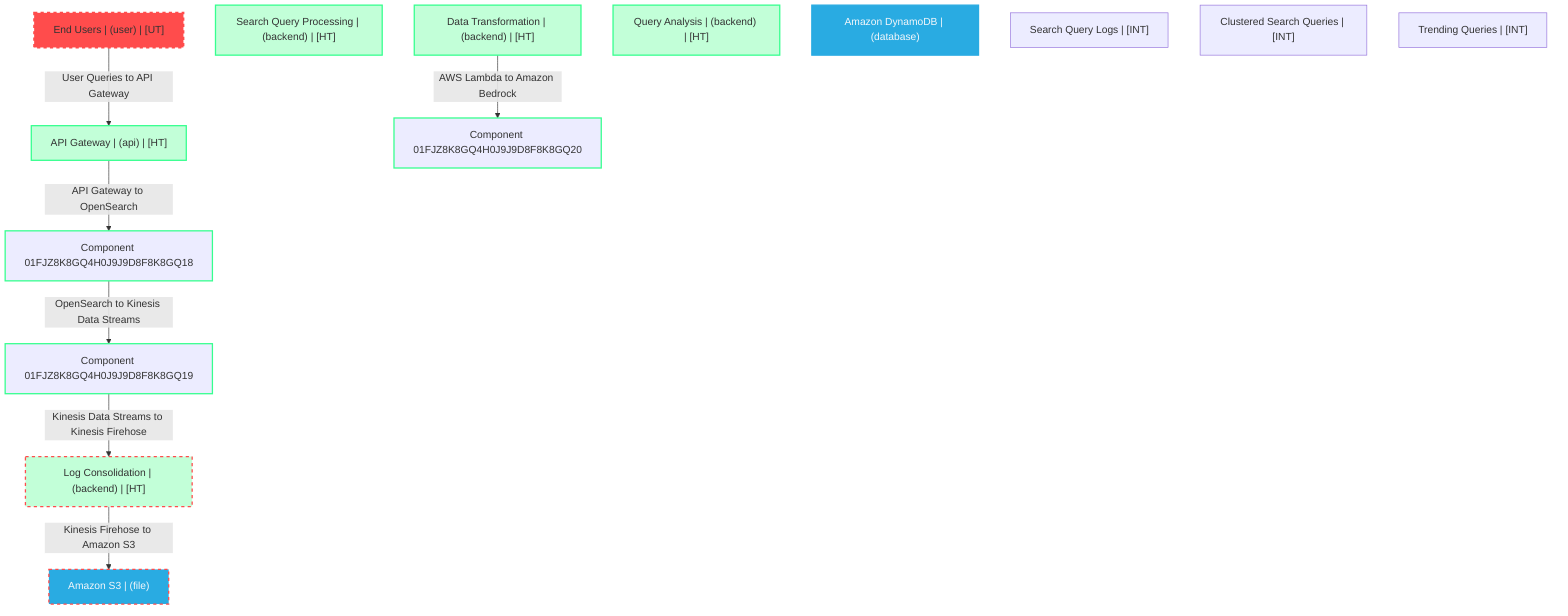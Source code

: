graph TB
  node_01FJZ8K8GQ4H0J9J9D8F8K8GQ15["End Users | (user) | [UT]"]:::untrusted
  node_01FJZ8K8GQ4H0J9J9D8F8K8GQ8["API Gateway | (api) | [HT]"]:::highTrust
  node_01FJZ8K8GQ4H0J9J9D8F8K8GQ9["Search Query Processing | (backend) | [HT]"]:::highTrust
  node_01FJZ8K8GQ4H0J9J9D8F8K8GQ10["Log Consolidation | (backend) | [HT]"]:::highTrust
  node_01FJZ8K8GQ4H0J9J9D8F8K8GQ11["Data Transformation | (backend) | [HT]"]:::highTrust
  node_01FJZ8K8GQ4H0J9J9D8F8K8GQ12["Query Analysis | (backend) | [HT]"]:::highTrust
  node_01FJZ8K8GQ4H0J9J9D8F8K8GQ13["Amazon S3 | (file)"]:::dataStore
  node_01FJZ8K8GQ4H0J9J9D8F8K8GQ14["Amazon DynamoDB | (database)"]:::dataStore
  node_01FJZ8K8GQ4H0J9J9D8F8K8GQ5["Search Query Logs | [INT]"]:::dataAsset,internal
  node_01FJZ8K8GQ4H0J9J9D8F8K8GQ6["Clustered Search Queries | [INT]"]:::dataAsset,internal
  node_01FJZ8K8GQ4H0J9J9D8F8K8GQ7["Trending Queries | [INT]"]:::dataAsset,internal
  node_01FJZ8K8GQ4H0J9J9D8F8K8GQ19["Component 01FJZ8K8GQ4H0J9J9D8F8K8GQ19"]:::process,untrusted
  node_01FJZ8K8GQ4H0J9J9D8F8K8GQ18["Component 01FJZ8K8GQ4H0J9J9D8F8K8GQ18"]:::process,untrusted
  node_01FJZ8K8GQ4H0J9J9D8F8K8GQ20["Component 01FJZ8K8GQ4H0J9J9D8F8K8GQ20"]:::process,untrusted

  node_01FJZ8K8GQ4H0J9J9D8F8K8GQ15 -->|User Queries to API Gateway| node_01FJZ8K8GQ4H0J9J9D8F8K8GQ8:::encryptedFlow
  node_01FJZ8K8GQ4H0J9J9D8F8K8GQ8 -->|API Gateway to OpenSearch| node_01FJZ8K8GQ4H0J9J9D8F8K8GQ18:::encryptedFlow
  node_01FJZ8K8GQ4H0J9J9D8F8K8GQ18 -->|OpenSearch to Kinesis Data Streams| node_01FJZ8K8GQ4H0J9J9D8F8K8GQ19:::encryptedFlow
  node_01FJZ8K8GQ4H0J9J9D8F8K8GQ19 -->|Kinesis Data Streams to Kinesis Firehose| node_01FJZ8K8GQ4H0J9J9D8F8K8GQ10:::unencryptedFlow
  node_01FJZ8K8GQ4H0J9J9D8F8K8GQ10 -->|Kinesis Firehose to Amazon S3| node_01FJZ8K8GQ4H0J9J9D8F8K8GQ13:::unencryptedFlow
  node_01FJZ8K8GQ4H0J9J9D8F8K8GQ11 -->|AWS Lambda to Amazon Bedrock| node_01FJZ8K8GQ4H0J9J9D8F8K8GQ20:::encryptedFlow

  classDef externalEntity fill:#FF4C4C,stroke:#FF4C4C,stroke-width:2px,color:#F5F7FA
  classDef process fill:#36FF8F,stroke:#36FF8F,stroke-width:2px,color:#0B0D17
  classDef dataStore fill:#29ABE2,stroke:#29ABE2,stroke-width:2px,color:#F5F7FA
  classDef dataAsset fill:#A259FF,stroke:#c3a4ff,stroke-width:2px,color:#F5F7FA
  classDef untrusted fill:#FF4C4C,stroke:#FF4C4C,stroke-width:3px,stroke-dasharray:5 5
  classDef lowTrust fill:#f77c63,stroke:#f77c63,stroke-width:2px,stroke-dasharray:3 3
  classDef mediumTrust fill:#FFD300,stroke:#FFD300,stroke-width:2px
  classDef highTrust fill:#C2FFD8,stroke:#36FF8F,stroke-width:2px
  classDef veryHighTrust fill:#36FF8F,stroke:#36FF8F,stroke-width:3px
  classDef public fill:#C2FFD8,stroke:#36FF8F,stroke-width:1px
  classDef internal fill:#FFF2B3,stroke:#FFD300,stroke-width:1px
  classDef confidential fill:#FFB3B3,stroke:#FF4C4C,stroke-width:2px
  classDef restricted fill:#FF4C4C,stroke:#FF4C4C,stroke-width:3px
  classDef pii fill:#ffa1ad,stroke:#A259FF,stroke-width:2px
  classDef pci fill:#FF4C4C,stroke:#FF4C4C,stroke-width:3px
  classDef phi fill:#ffa1ad,stroke:#A259FF,stroke-width:3px
  classDef encryptedFlow stroke:#36FF8F,stroke-width:2px
  classDef unencryptedFlow stroke:#FF4C4C,stroke-width:2px,stroke-dasharray:5 5
  classDef authenticatedFlow stroke:#29ABE2,stroke-width:2px
  classDef trustBoundary fill:transparent,stroke:#2E3440,stroke-width:3px,stroke-dasharray:10 5